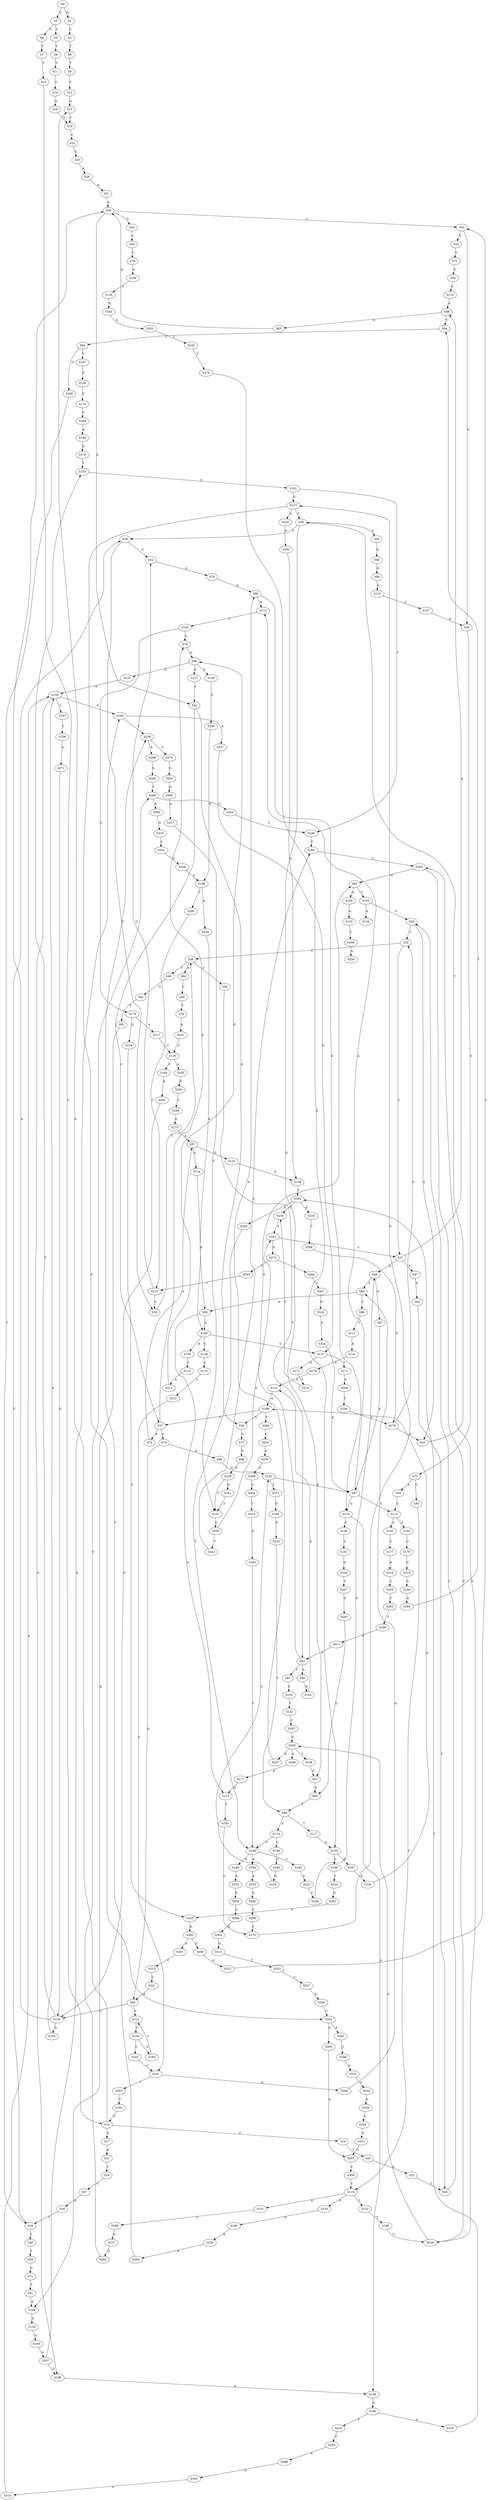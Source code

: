 strict digraph  {
	S0 -> S1 [ label = G ];
	S0 -> S2 [ label = C ];
	S1 -> S3 [ label = C ];
	S2 -> S4 [ label = C ];
	S2 -> S5 [ label = T ];
	S3 -> S6 [ label = T ];
	S4 -> S7 [ label = T ];
	S5 -> S8 [ label = T ];
	S6 -> S9 [ label = T ];
	S7 -> S10 [ label = T ];
	S8 -> S11 [ label = T ];
	S9 -> S12 [ label = C ];
	S10 -> S13 [ label = C ];
	S11 -> S14 [ label = C ];
	S12 -> S15 [ label = A ];
	S13 -> S15 [ label = A ];
	S13 -> S16 [ label = C ];
	S13 -> S17 [ label = G ];
	S14 -> S18 [ label = A ];
	S15 -> S19 [ label = T ];
	S16 -> S20 [ label = T ];
	S17 -> S21 [ label = A ];
	S18 -> S19 [ label = T ];
	S19 -> S22 [ label = C ];
	S20 -> S23 [ label = G ];
	S21 -> S24 [ label = T ];
	S22 -> S25 [ label = C ];
	S23 -> S26 [ label = T ];
	S24 -> S27 [ label = C ];
	S25 -> S28 [ label = A ];
	S26 -> S29 [ label = C ];
	S27 -> S30 [ label = G ];
	S28 -> S31 [ label = G ];
	S29 -> S32 [ label = C ];
	S29 -> S33 [ label = G ];
	S30 -> S34 [ label = T ];
	S31 -> S35 [ label = A ];
	S32 -> S36 [ label = T ];
	S32 -> S37 [ label = C ];
	S33 -> S38 [ label = T ];
	S34 -> S39 [ label = C ];
	S34 -> S40 [ label = T ];
	S35 -> S41 [ label = C ];
	S35 -> S42 [ label = A ];
	S35 -> S43 [ label = G ];
	S36 -> S44 [ label = A ];
	S36 -> S45 [ label = C ];
	S36 -> S46 [ label = T ];
	S37 -> S47 [ label = T ];
	S37 -> S48 [ label = A ];
	S37 -> S49 [ label = G ];
	S38 -> S39 [ label = C ];
	S38 -> S50 [ label = A ];
	S38 -> S51 [ label = G ];
	S39 -> S52 [ label = G ];
	S39 -> S53 [ label = C ];
	S40 -> S54 [ label = T ];
	S41 -> S55 [ label = T ];
	S41 -> S56 [ label = G ];
	S42 -> S57 [ label = C ];
	S42 -> S58 [ label = G ];
	S43 -> S59 [ label = C ];
	S44 -> S60 [ label = C ];
	S45 -> S61 [ label = T ];
	S46 -> S62 [ label = G ];
	S47 -> S63 [ label = G ];
	S48 -> S64 [ label = T ];
	S48 -> S65 [ label = G ];
	S49 -> S66 [ label = A ];
	S49 -> S67 [ label = G ];
	S50 -> S68 [ label = A ];
	S51 -> S69 [ label = G ];
	S52 -> S70 [ label = G ];
	S53 -> S36 [ label = T ];
	S54 -> S71 [ label = G ];
	S55 -> S72 [ label = C ];
	S56 -> S73 [ label = G ];
	S57 -> S74 [ label = C ];
	S57 -> S75 [ label = G ];
	S57 -> S76 [ label = A ];
	S58 -> S77 [ label = G ];
	S59 -> S78 [ label = C ];
	S60 -> S79 [ label = T ];
	S61 -> S80 [ label = A ];
	S61 -> S81 [ label = T ];
	S61 -> S82 [ label = G ];
	S62 -> S83 [ label = T ];
	S63 -> S26 [ label = T ];
	S64 -> S84 [ label = C ];
	S65 -> S35 [ label = A ];
	S66 -> S85 [ label = A ];
	S66 -> S86 [ label = C ];
	S67 -> S87 [ label = A ];
	S68 -> S88 [ label = G ];
	S69 -> S89 [ label = T ];
	S70 -> S90 [ label = A ];
	S71 -> S91 [ label = T ];
	S72 -> S92 [ label = C ];
	S73 -> S93 [ label = C ];
	S73 -> S94 [ label = A ];
	S74 -> S95 [ label = A ];
	S74 -> S96 [ label = G ];
	S75 -> S97 [ label = A ];
	S76 -> S98 [ label = G ];
	S77 -> S99 [ label = G ];
	S78 -> S100 [ label = A ];
	S79 -> S101 [ label = A ];
	S80 -> S102 [ label = G ];
	S81 -> S103 [ label = C ];
	S82 -> S104 [ label = A ];
	S82 -> S105 [ label = T ];
	S83 -> S106 [ label = A ];
	S84 -> S107 [ label = T ];
	S84 -> S108 [ label = G ];
	S85 -> S109 [ label = A ];
	S85 -> S110 [ label = G ];
	S86 -> S111 [ label = T ];
	S87 -> S112 [ label = C ];
	S87 -> S113 [ label = A ];
	S87 -> S114 [ label = G ];
	S88 -> S115 [ label = A ];
	S89 -> S116 [ label = A ];
	S89 -> S117 [ label = T ];
	S90 -> S113 [ label = A ];
	S90 -> S114 [ label = G ];
	S91 -> S106 [ label = A ];
	S92 -> S118 [ label = C ];
	S93 -> S119 [ label = T ];
	S94 -> S112 [ label = C ];
	S95 -> S120 [ label = G ];
	S95 -> S121 [ label = C ];
	S96 -> S122 [ label = G ];
	S97 -> S123 [ label = G ];
	S97 -> S124 [ label = A ];
	S98 -> S125 [ label = G ];
	S98 -> S126 [ label = C ];
	S98 -> S127 [ label = A ];
	S99 -> S128 [ label = G ];
	S100 -> S129 [ label = C ];
	S101 -> S130 [ label = C ];
	S102 -> S131 [ label = A ];
	S103 -> S132 [ label = T ];
	S104 -> S133 [ label = G ];
	S105 -> S134 [ label = A ];
	S105 -> S29 [ label = C ];
	S106 -> S135 [ label = G ];
	S107 -> S136 [ label = G ];
	S108 -> S34 [ label = T ];
	S109 -> S137 [ label = G ];
	S109 -> S138 [ label = C ];
	S109 -> S139 [ label = A ];
	S110 -> S140 [ label = T ];
	S111 -> S141 [ label = A ];
	S112 -> S142 [ label = A ];
	S112 -> S143 [ label = G ];
	S113 -> S144 [ label = C ];
	S114 -> S145 [ label = A ];
	S114 -> S146 [ label = G ];
	S115 -> S147 [ label = C ];
	S116 -> S148 [ label = T ];
	S116 -> S149 [ label = C ];
	S117 -> S150 [ label = A ];
	S118 -> S48 [ label = A ];
	S119 -> S151 [ label = A ];
	S119 -> S152 [ label = C ];
	S119 -> S153 [ label = G ];
	S120 -> S35 [ label = A ];
	S120 -> S154 [ label = T ];
	S120 -> S155 [ label = G ];
	S121 -> S156 [ label = C ];
	S122 -> S87 [ label = A ];
	S122 -> S157 [ label = T ];
	S123 -> S158 [ label = G ];
	S124 -> S109 [ label = A ];
	S125 -> S159 [ label = A ];
	S126 -> S160 [ label = C ];
	S127 -> S42 [ label = A ];
	S128 -> S161 [ label = T ];
	S128 -> S162 [ label = G ];
	S129 -> S163 [ label = G ];
	S130 -> S164 [ label = C ];
	S130 -> S165 [ label = A ];
	S131 -> S166 [ label = A ];
	S132 -> S167 [ label = C ];
	S133 -> S168 [ label = T ];
	S135 -> S169 [ label = G ];
	S136 -> S170 [ label = C ];
	S137 -> S171 [ label = T ];
	S137 -> S172 [ label = G ];
	S138 -> S173 [ label = C ];
	S139 -> S174 [ label = C ];
	S140 -> S175 [ label = C ];
	S141 -> S176 [ label = G ];
	S142 -> S177 [ label = C ];
	S143 -> S178 [ label = C ];
	S144 -> S76 [ label = A ];
	S144 -> S179 [ label = T ];
	S145 -> S180 [ label = G ];
	S146 -> S181 [ label = C ];
	S147 -> S56 [ label = G ];
	S148 -> S182 [ label = C ];
	S148 -> S183 [ label = G ];
	S148 -> S184 [ label = A ];
	S149 -> S185 [ label = C ];
	S150 -> S186 [ label = C ];
	S150 -> S187 [ label = G ];
	S151 -> S188 [ label = T ];
	S152 -> S189 [ label = T ];
	S153 -> S190 [ label = G ];
	S154 -> S191 [ label = C ];
	S155 -> S159 [ label = A ];
	S156 -> S192 [ label = C ];
	S156 -> S193 [ label = A ];
	S157 -> S194 [ label = G ];
	S158 -> S195 [ label = T ];
	S159 -> S196 [ label = A ];
	S159 -> S197 [ label = C ];
	S159 -> S198 [ label = G ];
	S160 -> S199 [ label = G ];
	S161 -> S200 [ label = C ];
	S162 -> S161 [ label = T ];
	S163 -> S201 [ label = G ];
	S164 -> S202 [ label = A ];
	S165 -> S203 [ label = A ];
	S166 -> S204 [ label = T ];
	S166 -> S57 [ label = C ];
	S166 -> S58 [ label = G ];
	S167 -> S205 [ label = G ];
	S168 -> S206 [ label = A ];
	S169 -> S207 [ label = A ];
	S170 -> S208 [ label = C ];
	S171 -> S209 [ label = G ];
	S172 -> S210 [ label = T ];
	S173 -> S211 [ label = C ];
	S174 -> S212 [ label = A ];
	S175 -> S213 [ label = G ];
	S176 -> S131 [ label = A ];
	S177 -> S214 [ label = A ];
	S178 -> S215 [ label = C ];
	S179 -> S216 [ label = G ];
	S179 -> S217 [ label = A ];
	S180 -> S218 [ label = T ];
	S180 -> S219 [ label = G ];
	S181 -> S220 [ label = G ];
	S182 -> S221 [ label = C ];
	S183 -> S222 [ label = A ];
	S184 -> S223 [ label = A ];
	S185 -> S224 [ label = G ];
	S186 -> S225 [ label = T ];
	S187 -> S226 [ label = A ];
	S188 -> S227 [ label = A ];
	S189 -> S228 [ label = C ];
	S190 -> S229 [ label = A ];
	S191 -> S213 [ label = G ];
	S191 -> S230 [ label = T ];
	S192 -> S231 [ label = C ];
	S193 -> S121 [ label = C ];
	S194 -> S232 [ label = G ];
	S195 -> S233 [ label = G ];
	S195 -> S234 [ label = C ];
	S195 -> S235 [ label = A ];
	S196 -> S236 [ label = T ];
	S196 -> S237 [ label = A ];
	S197 -> S238 [ label = C ];
	S198 -> S145 [ label = A ];
	S199 -> S239 [ label = A ];
	S199 -> S240 [ label = T ];
	S200 -> S241 [ label = C ];
	S200 -> S242 [ label = T ];
	S201 -> S243 [ label = T ];
	S202 -> S120 [ label = G ];
	S203 -> S244 [ label = C ];
	S204 -> S245 [ label = C ];
	S205 -> S246 [ label = A ];
	S205 -> S247 [ label = G ];
	S205 -> S248 [ label = T ];
	S207 -> S198 [ label = G ];
	S207 -> S196 [ label = A ];
	S208 -> S249 [ label = A ];
	S209 -> S250 [ label = T ];
	S210 -> S234 [ label = C ];
	S211 -> S231 [ label = C ];
	S212 -> S98 [ label = G ];
	S213 -> S251 [ label = C ];
	S213 -> S38 [ label = T ];
	S213 -> S252 [ label = A ];
	S214 -> S253 [ label = C ];
	S215 -> S254 [ label = C ];
	S216 -> S255 [ label = C ];
	S217 -> S130 [ label = C ];
	S218 -> S256 [ label = C ];
	S219 -> S195 [ label = T ];
	S220 -> S257 [ label = T ];
	S221 -> S258 [ label = C ];
	S222 -> S259 [ label = G ];
	S223 -> S260 [ label = G ];
	S224 -> S122 [ label = G ];
	S225 -> S261 [ label = G ];
	S226 -> S166 [ label = A ];
	S227 -> S262 [ label = G ];
	S228 -> S263 [ label = T ];
	S228 -> S205 [ label = G ];
	S229 -> S264 [ label = A ];
	S230 -> S265 [ label = C ];
	S231 -> S266 [ label = G ];
	S231 -> S267 [ label = T ];
	S232 -> S89 [ label = T ];
	S233 -> S268 [ label = T ];
	S234 -> S241 [ label = C ];
	S235 -> S148 [ label = T ];
	S236 -> S269 [ label = A ];
	S236 -> S270 [ label = G ];
	S237 -> S137 [ label = G ];
	S238 -> S271 [ label = A ];
	S239 -> S85 [ label = A ];
	S240 -> S272 [ label = C ];
	S241 -> S37 [ label = C ];
	S241 -> S273 [ label = G ];
	S242 -> S265 [ label = C ];
	S243 -> S274 [ label = T ];
	S244 -> S275 [ label = G ];
	S245 -> S276 [ label = G ];
	S246 -> S277 [ label = A ];
	S247 -> S90 [ label = A ];
	S248 -> S51 [ label = G ];
	S249 -> S278 [ label = G ];
	S250 -> S279 [ label = C ];
	S251 -> S280 [ label = G ];
	S251 -> S281 [ label = A ];
	S252 -> S282 [ label = G ];
	S253 -> S283 [ label = C ];
	S254 -> S284 [ label = A ];
	S255 -> S285 [ label = A ];
	S256 -> S286 [ label = A ];
	S257 -> S287 [ label = G ];
	S258 -> S49 [ label = G ];
	S259 -> S288 [ label = C ];
	S260 -> S289 [ label = T ];
	S261 -> S255 [ label = C ];
	S262 -> S290 [ label = T ];
	S263 -> S82 [ label = G ];
	S263 -> S228 [ label = C ];
	S264 -> S236 [ label = T ];
	S265 -> S263 [ label = T ];
	S266 -> S66 [ label = A ];
	S267 -> S291 [ label = T ];
	S268 -> S279 [ label = C ];
	S269 -> S292 [ label = G ];
	S270 -> S293 [ label = G ];
	S271 -> S120 [ label = G ];
	S272 -> S53 [ label = C ];
	S272 -> S52 [ label = G ];
	S273 -> S294 [ label = C ];
	S273 -> S295 [ label = T ];
	S274 -> S150 [ label = A ];
	S275 -> S97 [ label = A ];
	S276 -> S296 [ label = G ];
	S277 -> S110 [ label = G ];
	S278 -> S154 [ label = T ];
	S279 -> S33 [ label = G ];
	S279 -> S32 [ label = C ];
	S280 -> S297 [ label = G ];
	S281 -> S298 [ label = C ];
	S282 -> S158 [ label = G ];
	S283 -> S299 [ label = T ];
	S284 -> S64 [ label = T ];
	S285 -> S300 [ label = G ];
	S285 -> S301 [ label = A ];
	S286 -> S302 [ label = G ];
	S287 -> S69 [ label = G ];
	S288 -> S303 [ label = G ];
	S289 -> S175 [ label = C ];
	S290 -> S304 [ label = C ];
	S290 -> S305 [ label = A ];
	S291 -> S13 [ label = C ];
	S292 -> S290 [ label = T ];
	S293 -> S306 [ label = G ];
	S294 -> S307 [ label = C ];
	S295 -> S272 [ label = C ];
	S296 -> S308 [ label = G ];
	S297 -> S309 [ label = C ];
	S298 -> S310 [ label = G ];
	S299 -> S311 [ label = C ];
	S300 -> S312 [ label = A ];
	S301 -> S313 [ label = C ];
	S302 -> S314 [ label = G ];
	S303 -> S315 [ label = G ];
	S304 -> S230 [ label = T ];
	S305 -> S316 [ label = G ];
	S306 -> S317 [ label = G ];
	S307 -> S318 [ label = G ];
	S308 -> S319 [ label = T ];
	S309 -> S119 [ label = T ];
	S310 -> S320 [ label = C ];
	S311 -> S61 [ label = T ];
	S312 -> S41 [ label = C ];
	S313 -> S321 [ label = C ];
	S314 -> S159 [ label = A ];
	S315 -> S322 [ label = T ];
	S316 -> S323 [ label = C ];
	S317 -> S161 [ label = T ];
	S318 -> S324 [ label = G ];
	S319 -> S325 [ label = A ];
	S320 -> S326 [ label = G ];
	S321 -> S95 [ label = A ];
	S322 -> S327 [ label = C ];
	S323 -> S328 [ label = C ];
	S324 -> S87 [ label = A ];
	S325 -> S148 [ label = T ];
	S326 -> S329 [ label = C ];
	S327 -> S330 [ label = G ];
	S328 -> S199 [ label = G ];
	S329 -> S331 [ label = G ];
	S330 -> S251 [ label = C ];
	S331 -> S297 [ label = G ];
}
